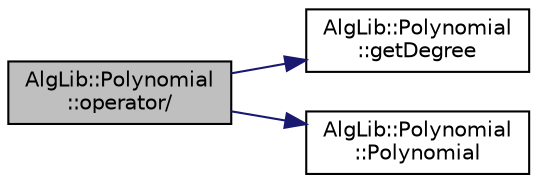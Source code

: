digraph "AlgLib::Polynomial::operator/"
{
  edge [fontname="Helvetica",fontsize="10",labelfontname="Helvetica",labelfontsize="10"];
  node [fontname="Helvetica",fontsize="10",shape=record];
  rankdir="LR";
  Node1 [label="AlgLib::Polynomial\l::operator/",height=0.2,width=0.4,color="black", fillcolor="grey75", style="filled", fontcolor="black"];
  Node1 -> Node2 [color="midnightblue",fontsize="10",style="solid",fontname="Helvetica"];
  Node2 [label="AlgLib::Polynomial\l::getDegree",height=0.2,width=0.4,color="black", fillcolor="white", style="filled",URL="$class_alg_lib_1_1_polynomial.html#a788df01d92661cedc88ae68060670ce4"];
  Node1 -> Node3 [color="midnightblue",fontsize="10",style="solid",fontname="Helvetica"];
  Node3 [label="AlgLib::Polynomial\l::Polynomial",height=0.2,width=0.4,color="black", fillcolor="white", style="filled",URL="$class_alg_lib_1_1_polynomial.html#a33a0ad0b646bcf6b0295d597097fed85"];
}
